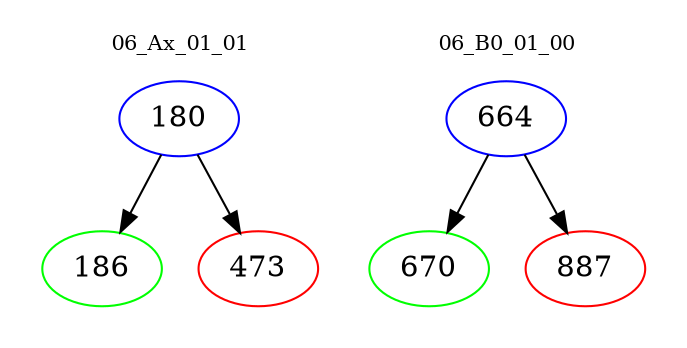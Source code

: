 digraph{
subgraph cluster_0 {
color = white
label = "06_Ax_01_01";
fontsize=10;
T0_180 [label="180", color="blue"]
T0_180 -> T0_186 [color="black"]
T0_186 [label="186", color="green"]
T0_180 -> T0_473 [color="black"]
T0_473 [label="473", color="red"]
}
subgraph cluster_1 {
color = white
label = "06_B0_01_00";
fontsize=10;
T1_664 [label="664", color="blue"]
T1_664 -> T1_670 [color="black"]
T1_670 [label="670", color="green"]
T1_664 -> T1_887 [color="black"]
T1_887 [label="887", color="red"]
}
}
